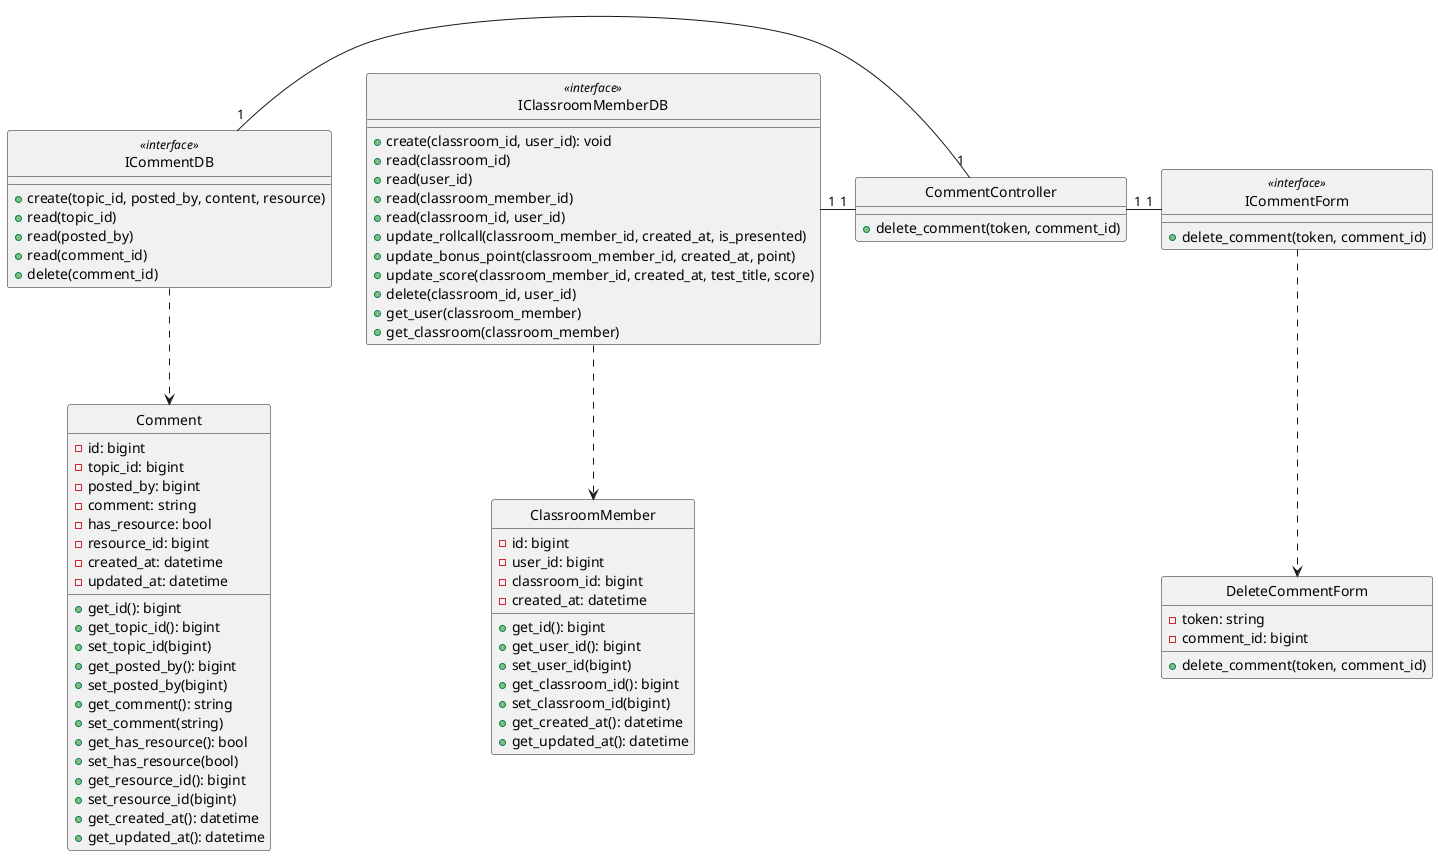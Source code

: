 @startuml deleteComment

class DeleteCommentForm {
    - token: string
    - comment_id: bigint

    + delete_comment(token, comment_id)
}

class ICommentForm <<interface>> {
    + delete_comment(token, comment_id)
}

class CommentController {
    + delete_comment(token, comment_id)
}

class ClassroomMember {
    - id: bigint
    - user_id: bigint
    - classroom_id: bigint
    - created_at: datetime

    + get_id(): bigint
    + get_user_id(): bigint
    + set_user_id(bigint)
    + get_classroom_id(): bigint
    + set_classroom_id(bigint)
    + get_created_at(): datetime
    + get_updated_at(): datetime
}

class IClassroomMemberDB <<interface>> {
    + create(classroom_id, user_id): void
    + read(classroom_id)
    + read(user_id)
    + read(classroom_member_id)
    + read(classroom_id, user_id)
    + update_rollcall(classroom_member_id, created_at, is_presented)
    + update_bonus_point(classroom_member_id, created_at, point)
    + update_score(classroom_member_id, created_at, test_title, score)
    + delete(classroom_id, user_id)
    + get_user(classroom_member)
    + get_classroom(classroom_member)
}


class Comment {
    - id: bigint
    - topic_id: bigint
    - posted_by: bigint
    - comment: string
    - has_resource: bool
    - resource_id: bigint
    - created_at: datetime
    - updated_at: datetime

    + get_id(): bigint
    + get_topic_id(): bigint
    + set_topic_id(bigint)
    + get_posted_by(): bigint
    + set_posted_by(bigint)
    + get_comment(): string
    + set_comment(string)
    + get_has_resource(): bool
    + set_has_resource(bool)
    + get_resource_id(): bigint
    + set_resource_id(bigint)
    + get_created_at(): datetime
    + get_updated_at(): datetime
}

class ICommentDB <<interface>> {
    + create(topic_id, posted_by, content, resource)
    + read(topic_id)
    + read(posted_by)
    + read(comment_id)
    + delete(comment_id)
}

hide DeleteCommentForm circle
hide ICommentForm <<interface>> circle
hide CommentController circle
hide IClassroomMemberDB <<interface>> circle
hide ClassroomMember circle
hide ICommentDB <<interface>> circle
hide Comment circle 


ICommentForm .down.> DeleteCommentForm
IClassroomMemberDB .down.> ClassroomMember
ICommentDB .down.> Comment
ICommentForm "1"-left-"1" CommentController
CommentController "1"-left-"1" IClassroomMemberDB
CommentController "1"-left-"1" ICommentDB


@enduml

